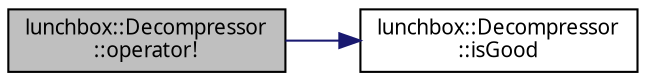 digraph "lunchbox::Decompressor::operator!"
{
  edge [fontname="Sans",fontsize="10",labelfontname="Sans",labelfontsize="10"];
  node [fontname="Sans",fontsize="10",shape=record];
  rankdir="LR";
  Node1 [label="lunchbox::Decompressor\l::operator!",height=0.2,width=0.4,color="black", fillcolor="grey75", style="filled" fontcolor="black"];
  Node1 -> Node2 [color="midnightblue",fontsize="10",style="solid",fontname="Sans"];
  Node2 [label="lunchbox::Decompressor\l::isGood",height=0.2,width=0.4,color="black", fillcolor="white", style="filled",URL="$classlunchbox_1_1_decompressor.html#aecaf60a99565c7a6ce0cfd731eff2e56"];
}
